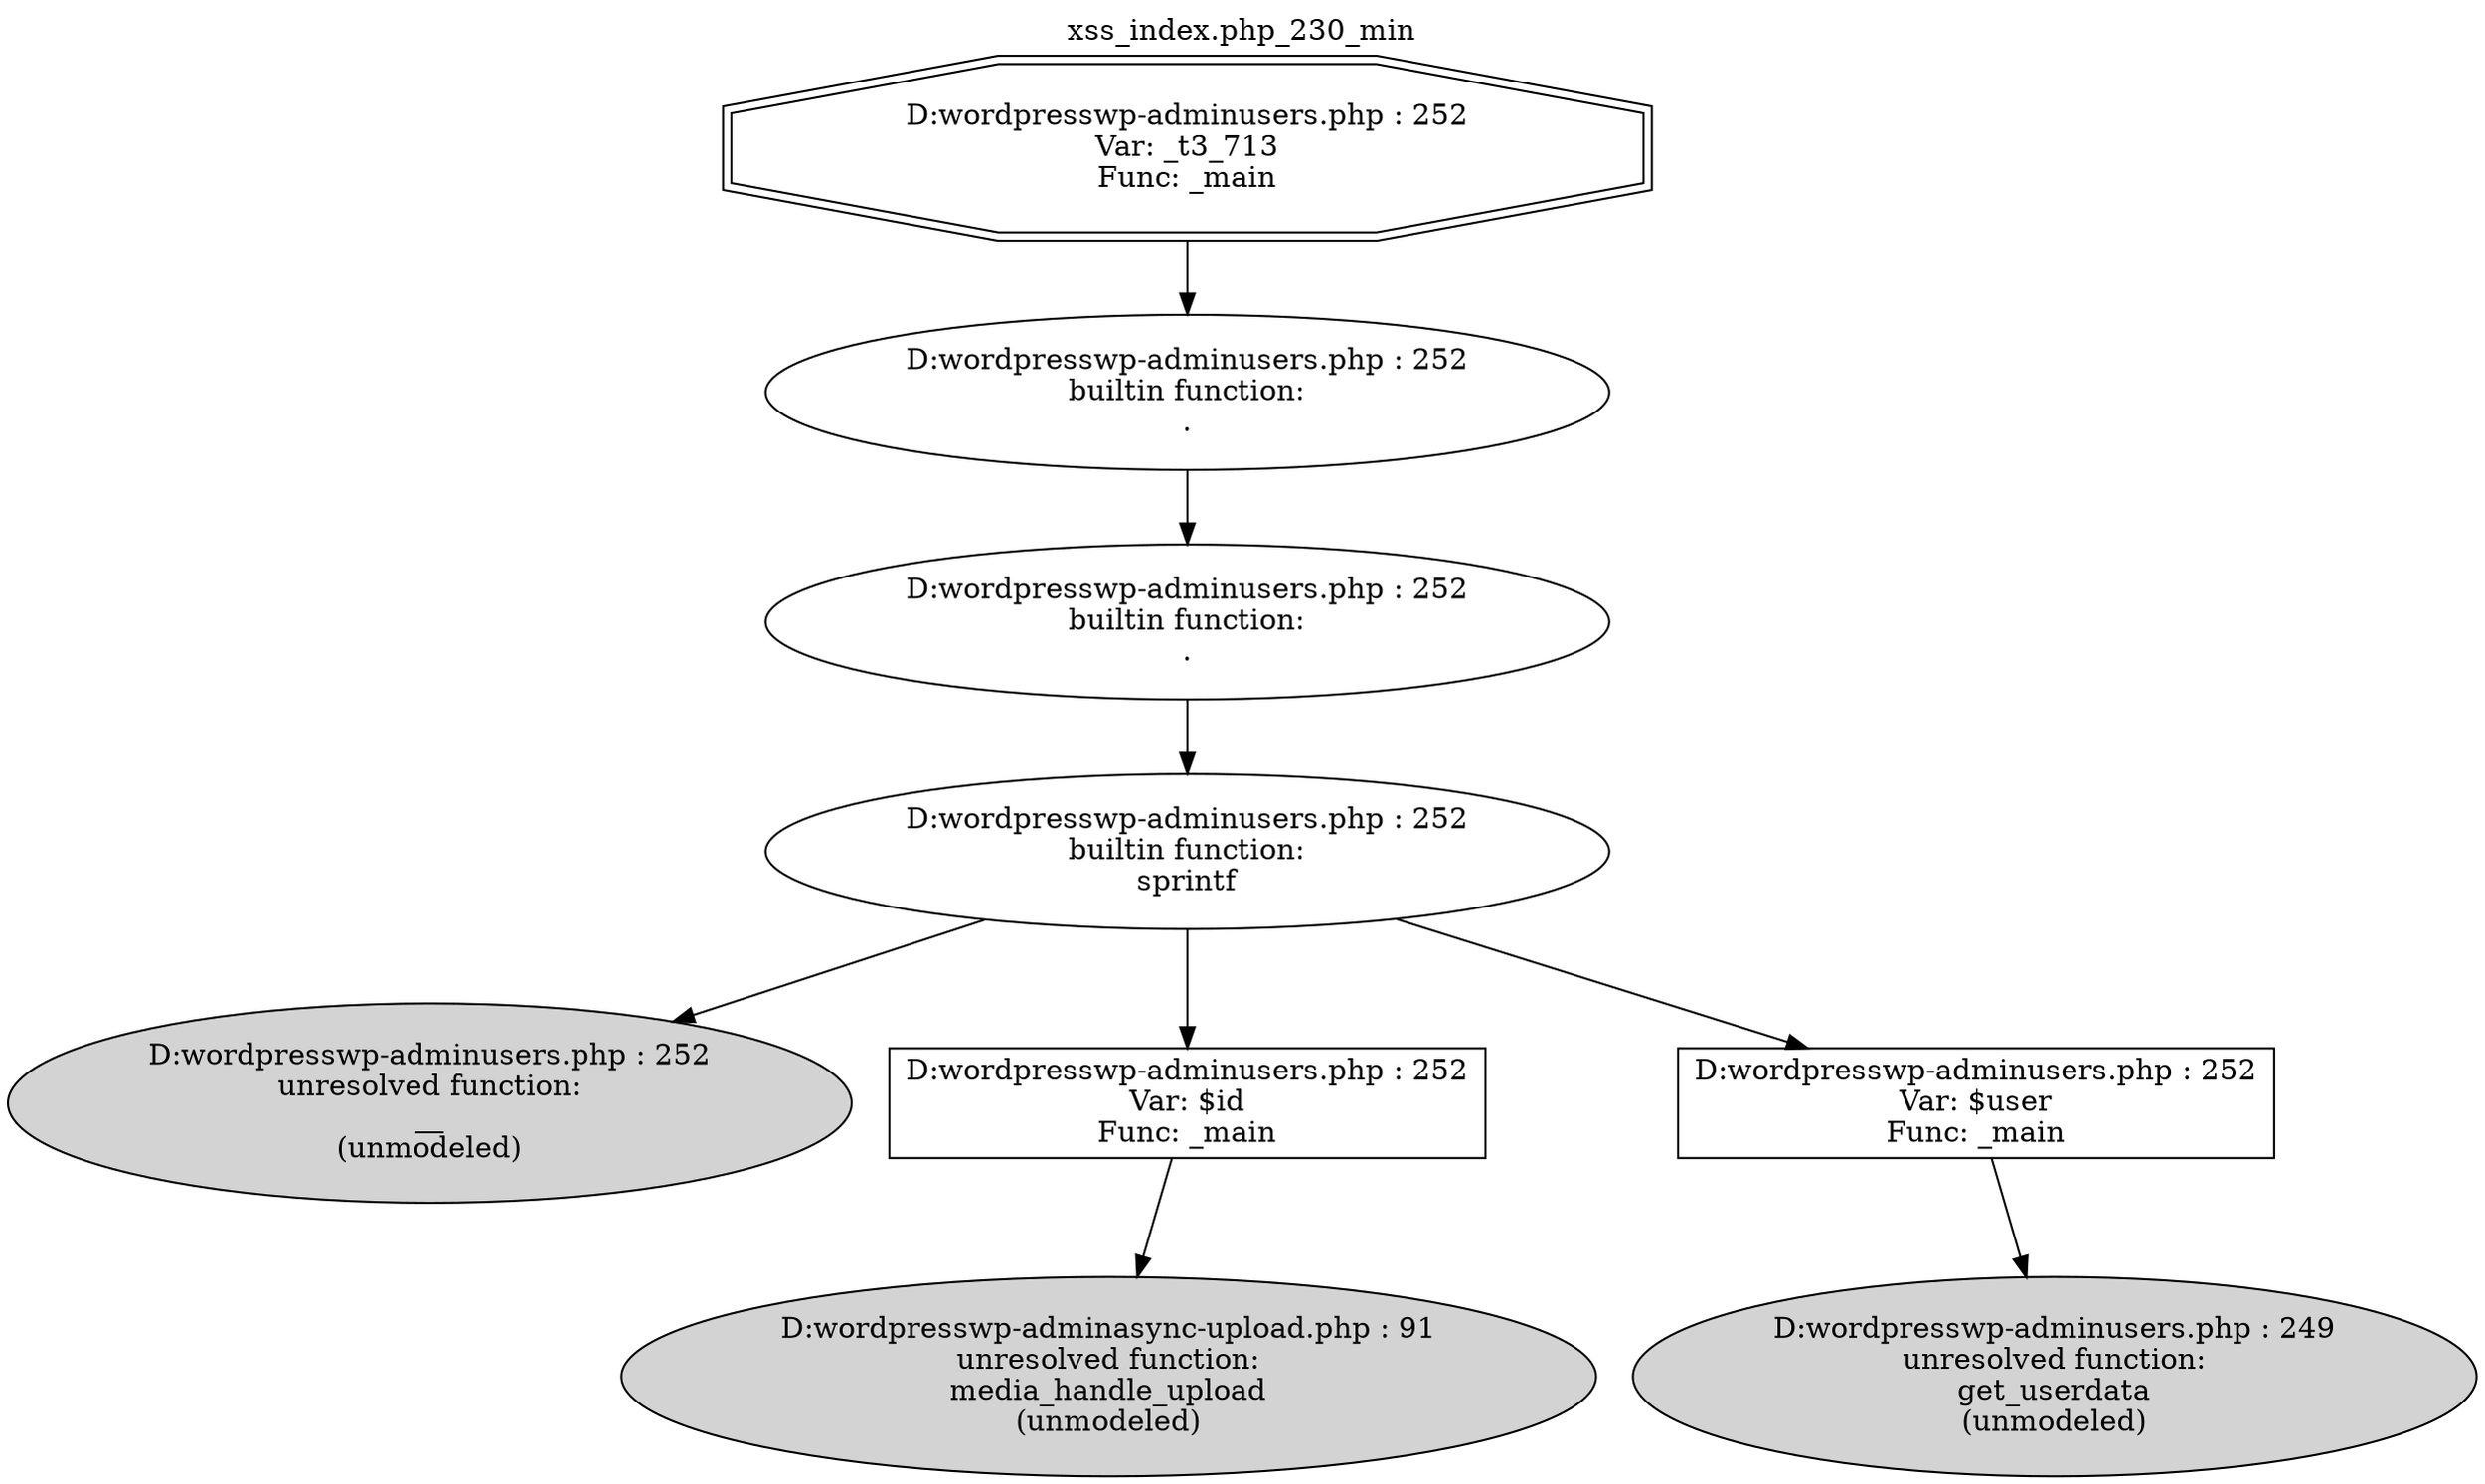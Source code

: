 digraph cfg {
  label="xss_index.php_230_min";
  labelloc=t;
  n1 [shape=doubleoctagon, label="D:\wordpress\wp-admin\users.php : 252\nVar: _t3_713\nFunc: _main\n"];
  n2 [shape=ellipse, label="D:\wordpress\wp-admin\users.php : 252\nbuiltin function:\n.\n"];
  n3 [shape=ellipse, label="D:\wordpress\wp-admin\users.php : 252\nbuiltin function:\n.\n"];
  n4 [shape=ellipse, label="D:\wordpress\wp-admin\users.php : 252\nbuiltin function:\nsprintf\n"];
  n5 [shape=ellipse, label="D:\wordpress\wp-admin\users.php : 252\nunresolved function:\n__\n(unmodeled)\n",style=filled];
  n6 [shape=box, label="D:\wordpress\wp-admin\users.php : 252\nVar: $id\nFunc: _main\n"];
  n7 [shape=ellipse, label="D:\wordpress\wp-admin\async-upload.php : 91\nunresolved function:\nmedia_handle_upload\n(unmodeled)\n",style=filled];
  n8 [shape=box, label="D:\wordpress\wp-admin\users.php : 252\nVar: $user\nFunc: _main\n"];
  n9 [shape=ellipse, label="D:\wordpress\wp-admin\users.php : 249\nunresolved function:\nget_userdata\n(unmodeled)\n",style=filled];
  n1 -> n2;
  n2 -> n3;
  n3 -> n4;
  n4 -> n5;
  n4 -> n6;
  n4 -> n8;
  n6 -> n7;
  n8 -> n9;
}
